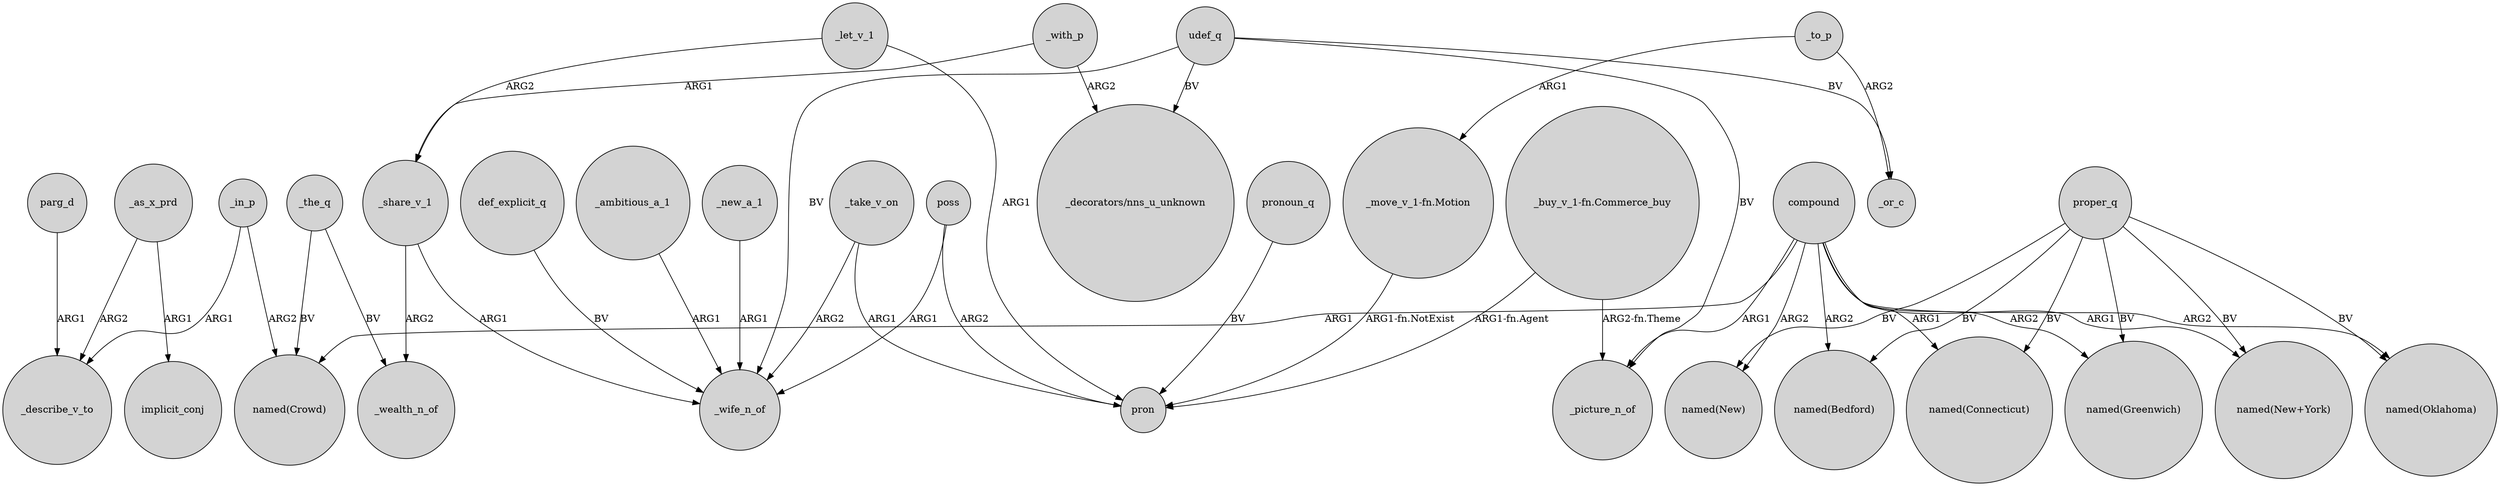 digraph {
	node [shape=circle style=filled]
	parg_d -> _describe_v_to [label=ARG1]
	_the_q -> "named(Crowd)" [label=BV]
	compound -> "named(New)" [label=ARG2]
	_share_v_1 -> _wealth_n_of [label=ARG2]
	poss -> pron [label=ARG2]
	proper_q -> "named(New)" [label=BV]
	"_buy_v_1-fn.Commerce_buy" -> pron [label="ARG1-fn.Agent"]
	def_explicit_q -> _wife_n_of [label=BV]
	proper_q -> "named(New+York)" [label=BV]
	_ambitious_a_1 -> _wife_n_of [label=ARG1]
	poss -> _wife_n_of [label=ARG1]
	_share_v_1 -> _wife_n_of [label=ARG1]
	udef_q -> _or_c [label=BV]
	proper_q -> "named(Bedford)" [label=BV]
	_to_p -> _or_c [label=ARG2]
	_to_p -> "_move_v_1-fn.Motion" [label=ARG1]
	"_move_v_1-fn.Motion" -> pron [label="ARG1-fn.NotExist"]
	compound -> _picture_n_of [label=ARG1]
	proper_q -> "named(Greenwich)" [label=BV]
	pronoun_q -> pron [label=BV]
	_take_v_on -> _wife_n_of [label=ARG2]
	_in_p -> _describe_v_to [label=ARG1]
	_new_a_1 -> _wife_n_of [label=ARG1]
	compound -> "named(Greenwich)" [label=ARG2]
	compound -> "named(Oklahoma)" [label=ARG2]
	compound -> "named(Crowd)" [label=ARG1]
	_let_v_1 -> _share_v_1 [label=ARG2]
	_take_v_on -> pron [label=ARG1]
	_as_x_prd -> implicit_conj [label=ARG1]
	compound -> "named(New+York)" [label=ARG1]
	proper_q -> "named(Oklahoma)" [label=BV]
	udef_q -> _picture_n_of [label=BV]
	_in_p -> "named(Crowd)" [label=ARG2]
	_let_v_1 -> pron [label=ARG1]
	_with_p -> "_decorators/nns_u_unknown" [label=ARG2]
	udef_q -> "_decorators/nns_u_unknown" [label=BV]
	proper_q -> "named(Connecticut)" [label=BV]
	udef_q -> _wife_n_of [label=BV]
	compound -> "named(Bedford)" [label=ARG2]
	_as_x_prd -> _describe_v_to [label=ARG2]
	_with_p -> _share_v_1 [label=ARG1]
	"_buy_v_1-fn.Commerce_buy" -> _picture_n_of [label="ARG2-fn.Theme"]
	_the_q -> _wealth_n_of [label=BV]
	compound -> "named(Connecticut)" [label=ARG1]
}
